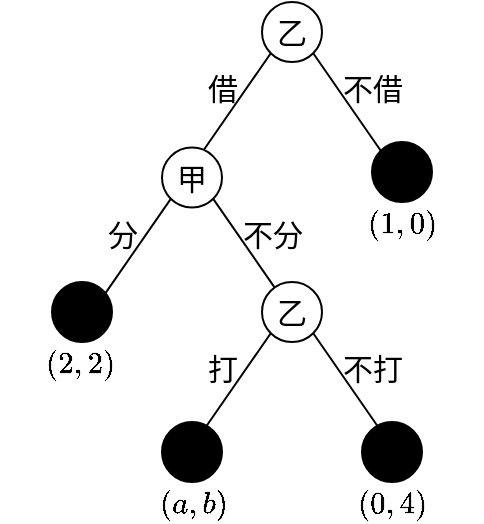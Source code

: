 <mxfile version="17.4.2" type="device"><diagram id="Ol0W41RAdWGNuHKTtlKs" name="第 1 页"><mxGraphModel dx="716" dy="475" grid="1" gridSize="10" guides="1" tooltips="1" connect="1" arrows="1" fold="1" page="1" pageScale="1" pageWidth="827" pageHeight="1169" math="1" shadow="0"><root><mxCell id="0"/><mxCell id="1" parent="0"/><mxCell id="Wwsb1_j-E92yaEPiQDoX-1" value="乙" style="ellipse;whiteSpace=wrap;html=1;aspect=fixed;fontFamily=宋体;fontSize=15;" vertex="1" parent="1"><mxGeometry x="175" y="70" width="30" height="30" as="geometry"/></mxCell><mxCell id="Wwsb1_j-E92yaEPiQDoX-2" value="" style="endArrow=none;html=1;rounded=0;fontSize=15;entryX=0;entryY=1;entryDx=0;entryDy=0;exitX=1;exitY=0;exitDx=0;exitDy=0;fontFamily=宋体;" edge="1" parent="1" target="Wwsb1_j-E92yaEPiQDoX-1"><mxGeometry width="50" height="50" relative="1" as="geometry"><mxPoint x="145.607" y="144.393" as="sourcePoint"/><mxPoint x="160" y="90" as="targetPoint"/></mxGeometry></mxCell><mxCell id="Wwsb1_j-E92yaEPiQDoX-4" value="借" style="text;html=1;align=center;verticalAlign=middle;resizable=0;points=[];autosize=1;strokeColor=none;fillColor=none;fontSize=15;fontFamily=宋体;" vertex="1" parent="1"><mxGeometry x="140" y="103" width="30" height="20" as="geometry"/></mxCell><mxCell id="Wwsb1_j-E92yaEPiQDoX-5" value="" style="ellipse;whiteSpace=wrap;html=1;aspect=fixed;fontFamily=宋体;fontSize=15;fillColor=#000000;" vertex="1" parent="1"><mxGeometry x="230.0" y="140" width="30" height="30" as="geometry"/></mxCell><mxCell id="Wwsb1_j-E92yaEPiQDoX-8" value="" style="endArrow=none;html=1;rounded=0;fontSize=15;entryX=1;entryY=1;entryDx=0;entryDy=0;exitX=0;exitY=0;exitDx=0;exitDy=0;fontFamily=宋体;" edge="1" parent="1" source="Wwsb1_j-E92yaEPiQDoX-5" target="Wwsb1_j-E92yaEPiQDoX-1"><mxGeometry width="50" height="50" relative="1" as="geometry"><mxPoint x="155.607" y="154.393" as="sourcePoint"/><mxPoint x="194.393" y="105.607" as="targetPoint"/></mxGeometry></mxCell><mxCell id="Wwsb1_j-E92yaEPiQDoX-9" value="不借" style="text;html=1;align=center;verticalAlign=middle;resizable=0;points=[];autosize=1;strokeColor=none;fillColor=none;fontSize=15;fontFamily=宋体;" vertex="1" parent="1"><mxGeometry x="205" y="103" width="50" height="20" as="geometry"/></mxCell><mxCell id="Wwsb1_j-E92yaEPiQDoX-10" value="\((1,0)\)" style="text;html=1;align=center;verticalAlign=middle;resizable=0;points=[];autosize=1;strokeColor=none;fillColor=none;fontSize=15;fontFamily=宋体;" vertex="1" parent="1"><mxGeometry x="205" y="170" width="80" height="20" as="geometry"/></mxCell><mxCell id="Wwsb1_j-E92yaEPiQDoX-11" value="甲" style="ellipse;whiteSpace=wrap;html=1;aspect=fixed;fontFamily=宋体;fontSize=15;" vertex="1" parent="1"><mxGeometry x="125.0" y="142.8" width="30" height="30" as="geometry"/></mxCell><mxCell id="Wwsb1_j-E92yaEPiQDoX-12" value="" style="endArrow=none;html=1;rounded=0;fontSize=15;entryX=0;entryY=1;entryDx=0;entryDy=0;exitX=1;exitY=0;exitDx=0;exitDy=0;fontFamily=宋体;" edge="1" target="Wwsb1_j-E92yaEPiQDoX-11" parent="1"><mxGeometry width="50" height="50" relative="1" as="geometry"><mxPoint x="95.607" y="217.193" as="sourcePoint"/><mxPoint x="110.0" y="162.8" as="targetPoint"/></mxGeometry></mxCell><mxCell id="Wwsb1_j-E92yaEPiQDoX-13" value="分" style="text;html=1;align=center;verticalAlign=middle;resizable=0;points=[];autosize=1;strokeColor=none;fillColor=none;fontSize=15;fontFamily=宋体;" vertex="1" parent="1"><mxGeometry x="90.0" y="175.8" width="30" height="20" as="geometry"/></mxCell><mxCell id="Wwsb1_j-E92yaEPiQDoX-14" value="" style="endArrow=none;html=1;rounded=0;fontSize=15;entryX=1;entryY=1;entryDx=0;entryDy=0;exitX=0;exitY=0;exitDx=0;exitDy=0;fontFamily=宋体;" edge="1" target="Wwsb1_j-E92yaEPiQDoX-11" parent="1"><mxGeometry width="50" height="50" relative="1" as="geometry"><mxPoint x="184.393" y="217.193" as="sourcePoint"/><mxPoint x="144.393" y="178.407" as="targetPoint"/></mxGeometry></mxCell><mxCell id="Wwsb1_j-E92yaEPiQDoX-15" value="不分" style="text;html=1;align=center;verticalAlign=middle;resizable=0;points=[];autosize=1;strokeColor=none;fillColor=none;fontSize=15;fontFamily=宋体;" vertex="1" parent="1"><mxGeometry x="155.0" y="175.8" width="50" height="20" as="geometry"/></mxCell><mxCell id="Wwsb1_j-E92yaEPiQDoX-16" value="" style="ellipse;whiteSpace=wrap;html=1;aspect=fixed;fontFamily=宋体;fontSize=15;fillColor=#000000;" vertex="1" parent="1"><mxGeometry x="70" y="210" width="30" height="30" as="geometry"/></mxCell><mxCell id="Wwsb1_j-E92yaEPiQDoX-22" value="乙" style="ellipse;whiteSpace=wrap;html=1;aspect=fixed;fontFamily=宋体;fontSize=15;" vertex="1" parent="1"><mxGeometry x="175.0" y="210" width="30" height="30" as="geometry"/></mxCell><mxCell id="Wwsb1_j-E92yaEPiQDoX-23" value="" style="endArrow=none;html=1;rounded=0;fontSize=15;entryX=0;entryY=1;entryDx=0;entryDy=0;exitX=1;exitY=0;exitDx=0;exitDy=0;fontFamily=宋体;" edge="1" target="Wwsb1_j-E92yaEPiQDoX-22" parent="1"><mxGeometry width="50" height="50" relative="1" as="geometry"><mxPoint x="145.607" y="284.393" as="sourcePoint"/><mxPoint x="160.0" y="230" as="targetPoint"/></mxGeometry></mxCell><mxCell id="Wwsb1_j-E92yaEPiQDoX-24" value="打" style="text;html=1;align=center;verticalAlign=middle;resizable=0;points=[];autosize=1;strokeColor=none;fillColor=none;fontSize=15;fontFamily=宋体;" vertex="1" parent="1"><mxGeometry x="140.0" y="243" width="30" height="20" as="geometry"/></mxCell><mxCell id="Wwsb1_j-E92yaEPiQDoX-25" value="" style="endArrow=none;html=1;rounded=0;fontSize=15;entryX=1;entryY=1;entryDx=0;entryDy=0;exitX=0;exitY=0;exitDx=0;exitDy=0;fontFamily=宋体;" edge="1" target="Wwsb1_j-E92yaEPiQDoX-22" parent="1"><mxGeometry width="50" height="50" relative="1" as="geometry"><mxPoint x="234.393" y="284.393" as="sourcePoint"/><mxPoint x="194.393" y="245.607" as="targetPoint"/></mxGeometry></mxCell><mxCell id="Wwsb1_j-E92yaEPiQDoX-26" value="不打" style="text;html=1;align=center;verticalAlign=middle;resizable=0;points=[];autosize=1;strokeColor=none;fillColor=none;fontSize=15;fontFamily=宋体;" vertex="1" parent="1"><mxGeometry x="205.0" y="243" width="50" height="20" as="geometry"/></mxCell><mxCell id="Wwsb1_j-E92yaEPiQDoX-27" value="" style="ellipse;whiteSpace=wrap;html=1;aspect=fixed;fontFamily=宋体;fontSize=15;fillColor=#000000;" vertex="1" parent="1"><mxGeometry x="125" y="280" width="30" height="30" as="geometry"/></mxCell><mxCell id="Wwsb1_j-E92yaEPiQDoX-28" value="" style="ellipse;whiteSpace=wrap;html=1;aspect=fixed;fontFamily=宋体;fontSize=15;fillColor=#000000;" vertex="1" parent="1"><mxGeometry x="225" y="280" width="30" height="30" as="geometry"/></mxCell><mxCell id="Wwsb1_j-E92yaEPiQDoX-29" value="\((2,2)\)" style="text;html=1;align=center;verticalAlign=middle;resizable=0;points=[];autosize=1;strokeColor=none;fillColor=none;fontSize=15;fontFamily=宋体;" vertex="1" parent="1"><mxGeometry x="44" y="240" width="80" height="20" as="geometry"/></mxCell><mxCell id="Wwsb1_j-E92yaEPiQDoX-30" value="\((a,b)\)" style="text;html=1;align=center;verticalAlign=middle;resizable=0;points=[];autosize=1;strokeColor=none;fillColor=none;fontSize=15;fontFamily=宋体;" vertex="1" parent="1"><mxGeometry x="100" y="310" width="80" height="20" as="geometry"/></mxCell><mxCell id="Wwsb1_j-E92yaEPiQDoX-31" value="\((0,4)\)" style="text;html=1;align=center;verticalAlign=middle;resizable=0;points=[];autosize=1;strokeColor=none;fillColor=none;fontSize=15;fontFamily=宋体;" vertex="1" parent="1"><mxGeometry x="200" y="310" width="80" height="20" as="geometry"/></mxCell></root></mxGraphModel></diagram></mxfile>